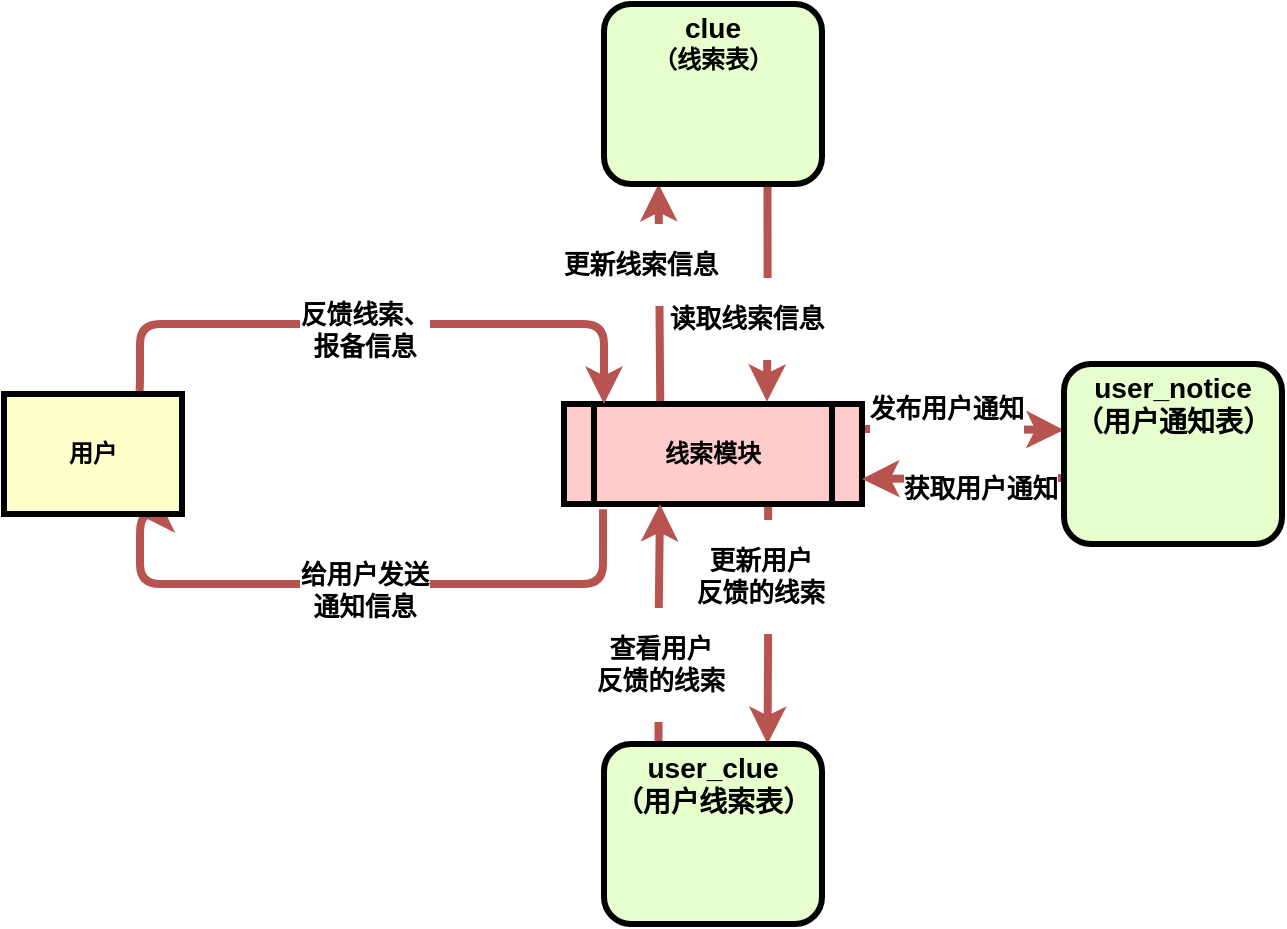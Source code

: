 <mxfile version="14.6.1" type="github">
  <diagram name="Page-1" id="c7558073-3199-34d8-9f00-42111426c3f3">
    <mxGraphModel dx="1038" dy="548" grid="1" gridSize="10" guides="1" tooltips="1" connect="1" arrows="1" fold="1" page="1" pageScale="1" pageWidth="826" pageHeight="1169" background="#ffffff" math="0" shadow="0">
      <root>
        <mxCell id="0" />
        <mxCell id="1" parent="0" />
        <mxCell id="p4-LXXP4EfBYdSoJXtqN-108" style="edgeStyle=orthogonalEdgeStyle;rounded=1;orthogonalLoop=1;jettySize=auto;html=1;exitX=0.131;exitY=1.052;exitDx=0;exitDy=0;entryX=0.75;entryY=1;entryDx=0;entryDy=0;endArrow=classic;endFill=1;strokeWidth=4;exitPerimeter=0;fillColor=#f8cecc;strokeColor=#b85450;" edge="1" parent="1" source="p4-LXXP4EfBYdSoJXtqN-102" target="p4-LXXP4EfBYdSoJXtqN-103">
          <mxGeometry relative="1" as="geometry">
            <Array as="points">
              <mxPoint x="350" y="390" />
              <mxPoint x="118" y="390" />
            </Array>
          </mxGeometry>
        </mxCell>
        <mxCell id="p4-LXXP4EfBYdSoJXtqN-113" style="edgeStyle=orthogonalEdgeStyle;rounded=1;orthogonalLoop=1;jettySize=auto;html=1;exitX=0.323;exitY=-0.014;exitDx=0;exitDy=0;entryX=0.25;entryY=1;entryDx=0;entryDy=0;endArrow=classic;endFill=1;strokeWidth=4;exitPerimeter=0;fillColor=#f8cecc;strokeColor=#b85450;" edge="1" parent="1" source="p4-LXXP4EfBYdSoJXtqN-102" target="p4-LXXP4EfBYdSoJXtqN-112">
          <mxGeometry relative="1" as="geometry">
            <Array as="points">
              <mxPoint x="378" y="299" />
            </Array>
          </mxGeometry>
        </mxCell>
        <mxCell id="p4-LXXP4EfBYdSoJXtqN-123" style="edgeStyle=orthogonalEdgeStyle;rounded=1;orthogonalLoop=1;jettySize=auto;html=1;exitX=0.685;exitY=1;exitDx=0;exitDy=0;entryX=0.75;entryY=0;entryDx=0;entryDy=0;endArrow=classic;endFill=1;strokeWidth=4;exitPerimeter=0;fillColor=#f8cecc;strokeColor=#b85450;" edge="1" parent="1" source="p4-LXXP4EfBYdSoJXtqN-102" target="p4-LXXP4EfBYdSoJXtqN-118">
          <mxGeometry relative="1" as="geometry">
            <Array as="points" />
          </mxGeometry>
        </mxCell>
        <mxCell id="p4-LXXP4EfBYdSoJXtqN-125" style="edgeStyle=orthogonalEdgeStyle;rounded=1;orthogonalLoop=1;jettySize=auto;html=1;exitX=1;exitY=0.25;exitDx=0;exitDy=0;entryX=-0.001;entryY=0.366;entryDx=0;entryDy=0;endArrow=classic;endFill=1;strokeWidth=4;entryPerimeter=0;fillColor=#f8cecc;strokeColor=#b85450;" edge="1" parent="1" source="p4-LXXP4EfBYdSoJXtqN-102" target="p4-LXXP4EfBYdSoJXtqN-124">
          <mxGeometry relative="1" as="geometry" />
        </mxCell>
        <mxCell id="p4-LXXP4EfBYdSoJXtqN-102" value="线索模块" style="shape=process;whiteSpace=wrap;align=center;verticalAlign=middle;size=0.1;fontStyle=1;strokeWidth=3;fillColor=#FFCCCC" vertex="1" parent="1">
          <mxGeometry x="330" y="300" width="149" height="50" as="geometry" />
        </mxCell>
        <mxCell id="p4-LXXP4EfBYdSoJXtqN-104" style="edgeStyle=orthogonalEdgeStyle;rounded=1;orthogonalLoop=1;jettySize=auto;html=1;exitX=0.75;exitY=0;exitDx=0;exitDy=0;fillColor=#f8cecc;strokeColor=#b85450;strokeWidth=4;" edge="1" parent="1" source="p4-LXXP4EfBYdSoJXtqN-103" target="p4-LXXP4EfBYdSoJXtqN-102">
          <mxGeometry relative="1" as="geometry">
            <Array as="points">
              <mxPoint x="118" y="260" />
              <mxPoint x="350" y="260" />
            </Array>
          </mxGeometry>
        </mxCell>
        <mxCell id="p4-LXXP4EfBYdSoJXtqN-110" value="&lt;h3&gt;反馈线索、&lt;br&gt;报备信息&lt;/h3&gt;" style="edgeLabel;html=1;align=center;verticalAlign=middle;resizable=0;points=[];" vertex="1" connectable="0" parent="p4-LXXP4EfBYdSoJXtqN-104">
          <mxGeometry x="-0.15" y="-3" relative="1" as="geometry">
            <mxPoint x="17" as="offset" />
          </mxGeometry>
        </mxCell>
        <mxCell id="p4-LXXP4EfBYdSoJXtqN-103" value="用户" style="whiteSpace=wrap;align=center;verticalAlign=middle;fontStyle=1;strokeWidth=3;fillColor=#FFFFCC" vertex="1" parent="1">
          <mxGeometry x="50" y="295" width="89" height="60" as="geometry" />
        </mxCell>
        <mxCell id="p4-LXXP4EfBYdSoJXtqN-111" value="&lt;h3&gt;给用户发送&lt;br&gt;通知信息&lt;/h3&gt;" style="edgeLabel;html=1;align=center;verticalAlign=middle;resizable=0;points=[];" vertex="1" connectable="0" parent="1">
          <mxGeometry x="230" y="390" as="geometry">
            <mxPoint y="3" as="offset" />
          </mxGeometry>
        </mxCell>
        <mxCell id="p4-LXXP4EfBYdSoJXtqN-114" style="edgeStyle=orthogonalEdgeStyle;rounded=1;orthogonalLoop=1;jettySize=auto;html=1;exitX=0.75;exitY=1;exitDx=0;exitDy=0;entryX=0.681;entryY=-0.023;entryDx=0;entryDy=0;endArrow=classic;endFill=1;strokeWidth=4;entryPerimeter=0;fillColor=#f8cecc;strokeColor=#b85450;" edge="1" parent="1" source="p4-LXXP4EfBYdSoJXtqN-112" target="p4-LXXP4EfBYdSoJXtqN-102">
          <mxGeometry relative="1" as="geometry" />
        </mxCell>
        <mxCell id="p4-LXXP4EfBYdSoJXtqN-112" value="&lt;h3 style=&quot;margin: 4px 0px 0px ; text-align: center&quot;&gt;clue&lt;/h3&gt;&lt;div&gt;（线索表）&lt;/div&gt;" style="verticalAlign=middle;align=center;overflow=fill;fontSize=12;fontFamily=Helvetica;html=1;rounded=1;fontStyle=1;strokeWidth=3;fillColor=#E6FFCC" vertex="1" parent="1">
          <mxGeometry x="350" y="100" width="109" height="90" as="geometry" />
        </mxCell>
        <mxCell id="p4-LXXP4EfBYdSoJXtqN-116" value="&lt;h3&gt;更新线索信息&lt;/h3&gt;" style="edgeLabel;html=1;align=center;verticalAlign=middle;resizable=0;points=[];" vertex="1" connectable="0" parent="1">
          <mxGeometry x="380" y="240" as="geometry">
            <mxPoint x="-12" y="-10" as="offset" />
          </mxGeometry>
        </mxCell>
        <mxCell id="p4-LXXP4EfBYdSoJXtqN-117" value="&lt;h3&gt;读取线索信息&lt;/h3&gt;" style="edgeLabel;html=1;align=center;verticalAlign=middle;resizable=0;points=[];" vertex="1" connectable="0" parent="1">
          <mxGeometry x="430" y="280" as="geometry">
            <mxPoint x="-9" y="-23" as="offset" />
          </mxGeometry>
        </mxCell>
        <mxCell id="p4-LXXP4EfBYdSoJXtqN-120" style="edgeStyle=orthogonalEdgeStyle;rounded=1;orthogonalLoop=1;jettySize=auto;html=1;exitX=0.25;exitY=0;exitDx=0;exitDy=0;endArrow=classic;endFill=1;strokeWidth=4;fillColor=#f8cecc;strokeColor=#b85450;" edge="1" parent="1" source="p4-LXXP4EfBYdSoJXtqN-118">
          <mxGeometry relative="1" as="geometry">
            <mxPoint x="378" y="350" as="targetPoint" />
            <Array as="points">
              <mxPoint x="378" y="410" />
              <mxPoint x="378" y="410" />
              <mxPoint x="378" y="350" />
            </Array>
          </mxGeometry>
        </mxCell>
        <mxCell id="p4-LXXP4EfBYdSoJXtqN-118" value="&lt;h3 style=&quot;margin: 4px 0px 0px ; text-align: center&quot;&gt;user_clue&lt;br&gt;（用户线索表）&lt;/h3&gt;" style="verticalAlign=middle;align=center;overflow=fill;fontSize=12;fontFamily=Helvetica;html=1;rounded=1;fontStyle=1;strokeWidth=3;fillColor=#E6FFCC" vertex="1" parent="1">
          <mxGeometry x="350" y="470" width="109" height="90" as="geometry" />
        </mxCell>
        <mxCell id="p4-LXXP4EfBYdSoJXtqN-121" value="&lt;h3&gt;查看用户&lt;br&gt;反馈的线索&lt;/h3&gt;" style="edgeLabel;html=1;align=center;verticalAlign=middle;resizable=0;points=[];" vertex="1" connectable="0" parent="1">
          <mxGeometry x="390" y="440" as="geometry">
            <mxPoint x="-12" y="-10" as="offset" />
          </mxGeometry>
        </mxCell>
        <mxCell id="p4-LXXP4EfBYdSoJXtqN-122" value="&lt;h3&gt;更新用户&lt;br&gt;反馈的线索&lt;/h3&gt;" style="edgeLabel;html=1;align=center;verticalAlign=middle;resizable=0;points=[];" vertex="1" connectable="0" parent="1">
          <mxGeometry x="440" y="396" as="geometry">
            <mxPoint x="-12" y="-10" as="offset" />
          </mxGeometry>
        </mxCell>
        <mxCell id="p4-LXXP4EfBYdSoJXtqN-126" style="edgeStyle=orthogonalEdgeStyle;rounded=1;orthogonalLoop=1;jettySize=auto;html=1;exitX=-0.006;exitY=0.633;exitDx=0;exitDy=0;entryX=1;entryY=0.75;entryDx=0;entryDy=0;endArrow=classic;endFill=1;strokeWidth=4;exitPerimeter=0;fillColor=#f8cecc;strokeColor=#b85450;" edge="1" parent="1" source="p4-LXXP4EfBYdSoJXtqN-124" target="p4-LXXP4EfBYdSoJXtqN-102">
          <mxGeometry relative="1" as="geometry" />
        </mxCell>
        <mxCell id="p4-LXXP4EfBYdSoJXtqN-124" value="&lt;h3 style=&quot;margin: 4px 0px 0px ; text-align: center&quot;&gt;user_notice&lt;br&gt;（用户通知表）&lt;/h3&gt;" style="verticalAlign=middle;align=center;overflow=fill;fontSize=12;fontFamily=Helvetica;html=1;rounded=1;fontStyle=1;strokeWidth=3;fillColor=#E6FFCC" vertex="1" parent="1">
          <mxGeometry x="580" y="280" width="109" height="90" as="geometry" />
        </mxCell>
        <mxCell id="p4-LXXP4EfBYdSoJXtqN-127" value="&lt;h3&gt;发布用户通知&lt;/h3&gt;" style="edgeLabel;html=1;align=center;verticalAlign=middle;resizable=0;points=[];" vertex="1" connectable="0" parent="1">
          <mxGeometry x="530" y="325" as="geometry">
            <mxPoint x="-9" y="-23" as="offset" />
          </mxGeometry>
        </mxCell>
        <mxCell id="p4-LXXP4EfBYdSoJXtqN-128" value="&lt;h3&gt;获取用户通知&lt;/h3&gt;" style="edgeLabel;html=1;align=center;verticalAlign=middle;resizable=0;points=[];" vertex="1" connectable="0" parent="1">
          <mxGeometry x="547" y="365" as="geometry">
            <mxPoint x="-9" y="-23" as="offset" />
          </mxGeometry>
        </mxCell>
      </root>
    </mxGraphModel>
  </diagram>
</mxfile>
